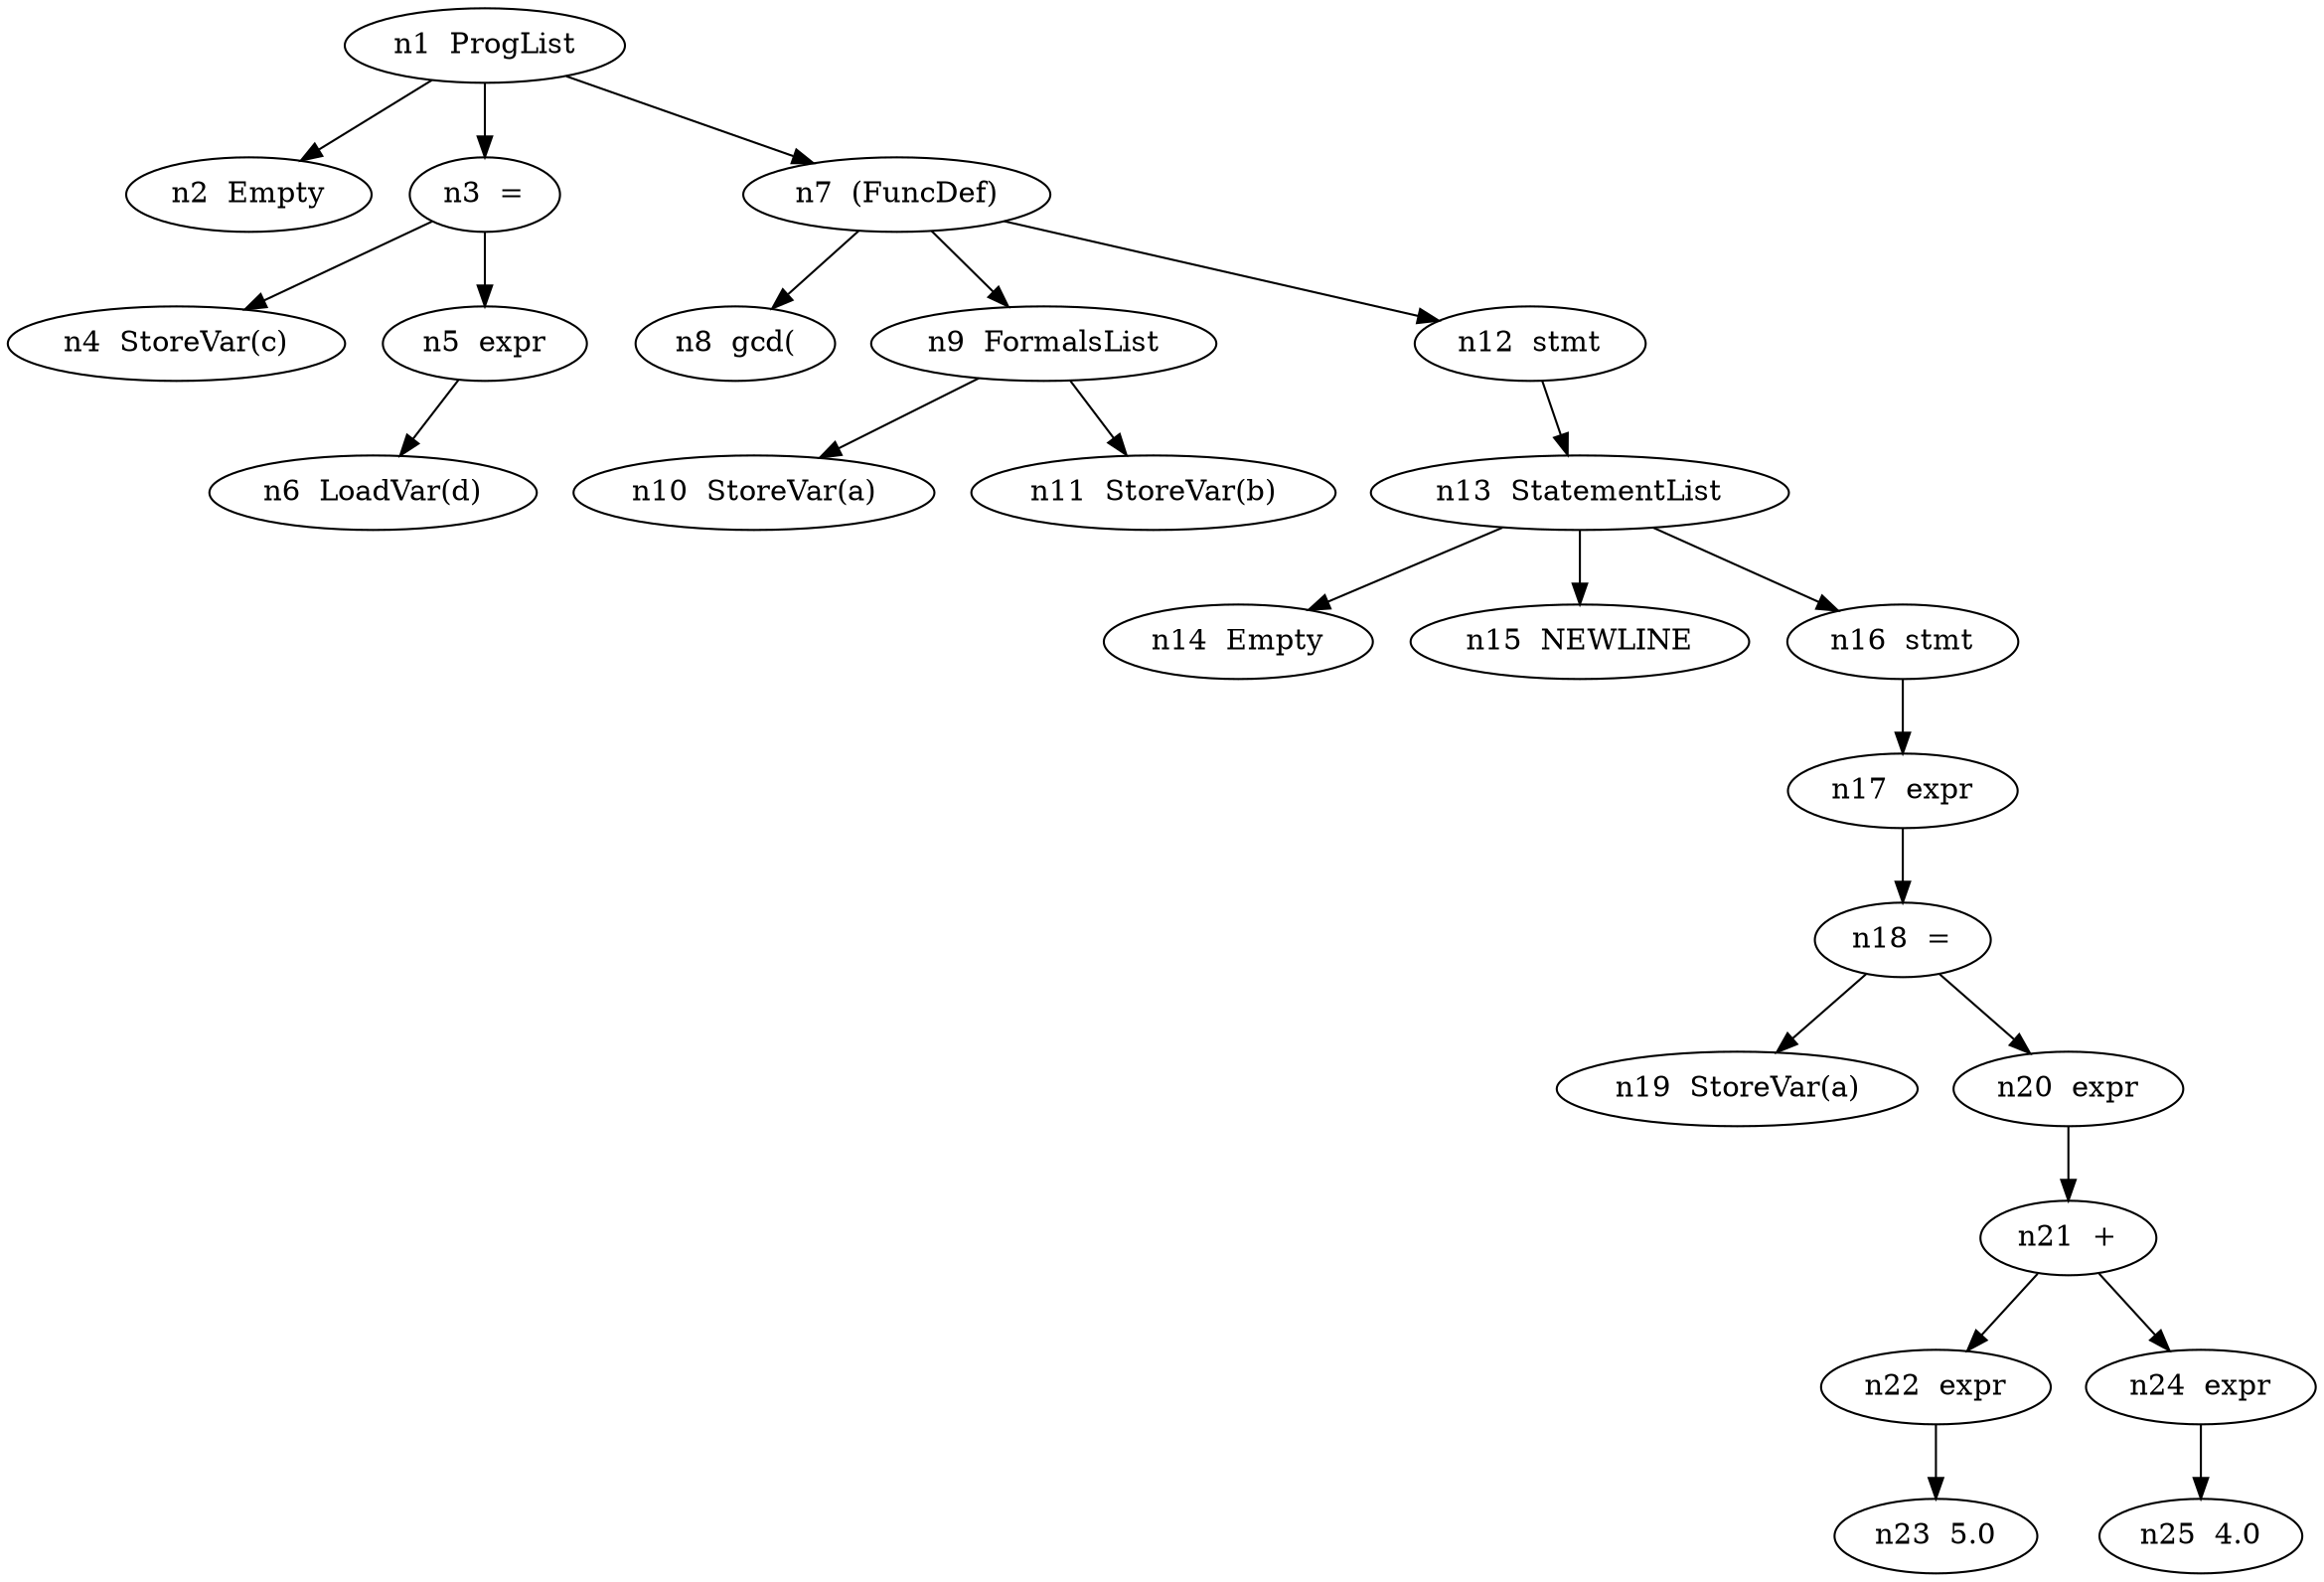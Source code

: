 // Compilador
digraph {
	n1 [label="n1  ProgList"]
	n2 [label="n2  Empty"]
		n1 -> n2
	n3 [label="n3  ="]
	n4 [label="n4  StoreVar(c)"]
	n6 [label="n6  LoadVar(d)"]
		n5 -> n6
	n5 [label="n5  expr"]
		n3 -> n4
		n3 -> n5
		n1 -> n3
	n7 [label="n7  (FuncDef)"]
	n8 [label="n8  gcd("]
	n9 [label="n9  FormalsList"]
	n10 [label="n10  StoreVar(a)"]
		n9 -> n10
	n11 [label="n11  StoreVar(b)"]
		n9 -> n11
	n13 [label="n13  StatementList"]
	n14 [label="n14  Empty"]
		n13 -> n14
	n15 [label="n15  NEWLINE"]
		n13 -> n15
	n18 [label="n18  ="]
	n19 [label="n19  StoreVar(a)"]
	n21 [label="n21  +"]
	n23 [label="n23  5.0"]
		n22 -> n23
	n22 [label="n22  expr"]
	n25 [label="n25  4.0"]
		n24 -> n25
	n24 [label="n24  expr"]
		n21 -> n22
		n21 -> n24
		n20 -> n21
	n20 [label="n20  expr"]
		n18 -> n19
		n18 -> n20
		n17 -> n18
	n17 [label="n17  expr"]
		n16 -> n17
	n16 [label="n16  stmt"]
		n13 -> n16
		n12 -> n13
	n12 [label="n12  stmt"]
		n7 -> n8
		n7 -> n9
		n7 -> n12
		n1 -> n7
}